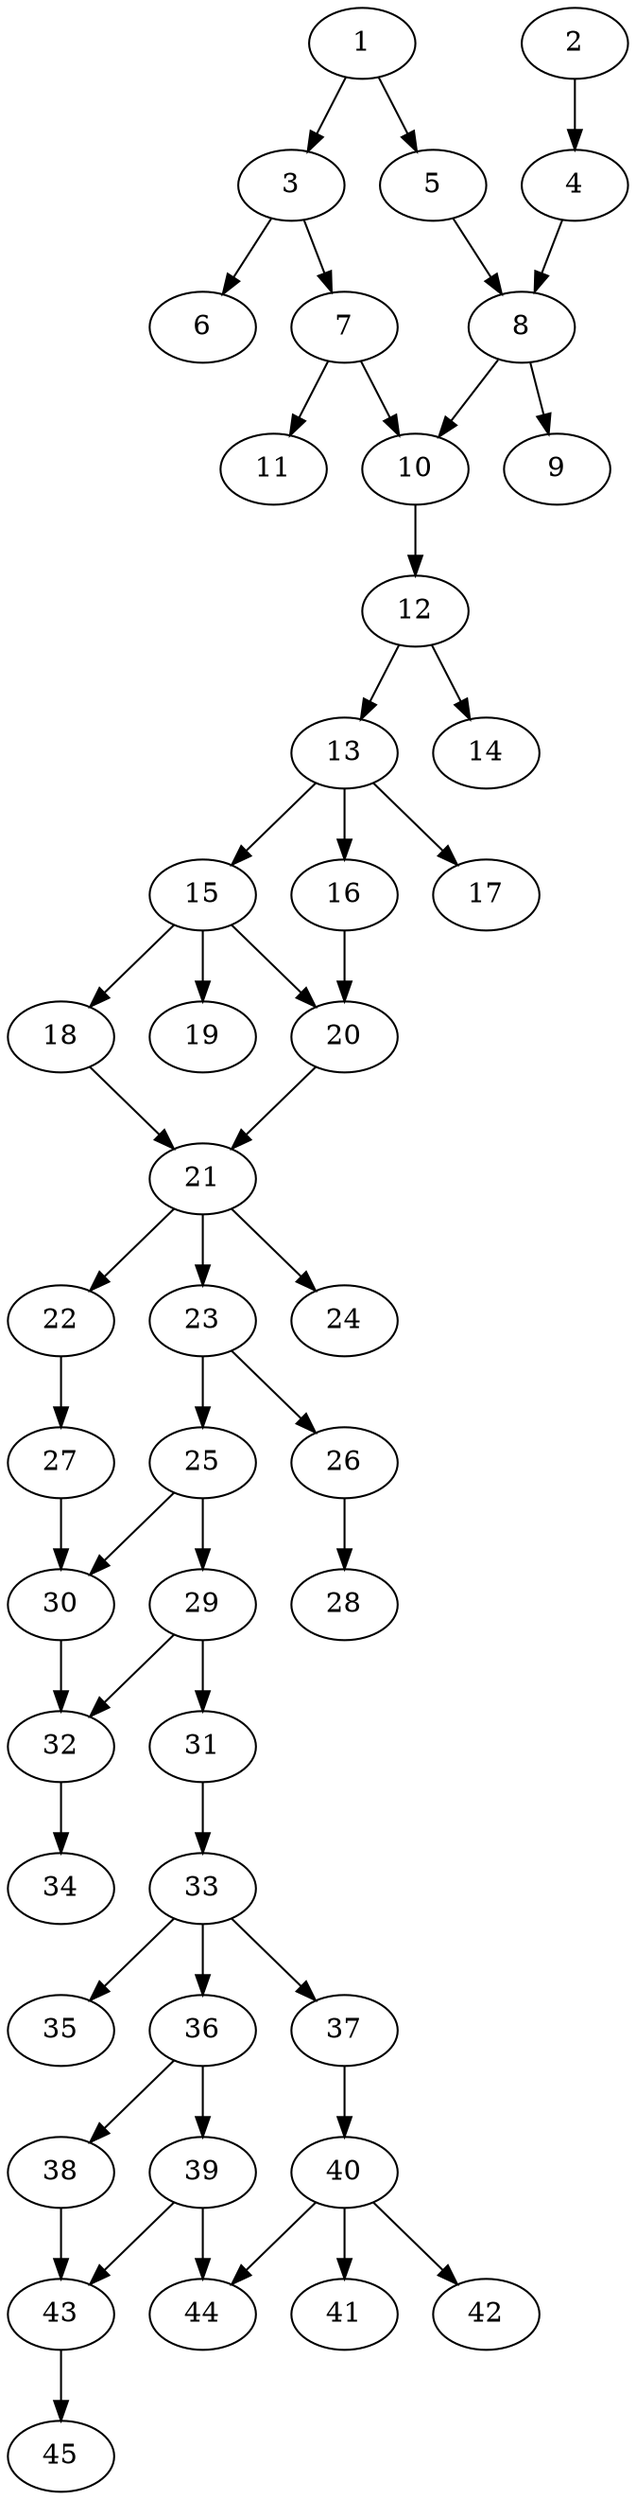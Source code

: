 // DAG automatically generated by daggen at Thu Oct  3 14:07:25 2019
// ./daggen --dot -n 45 --ccr 0.3 --fat 0.3 --regular 0.5 --density 0.5 --mindata 5242880 --maxdata 52428800 
digraph G {
  1 [size="100642133", alpha="0.10", expect_size="30192640"] 
  1 -> 3 [size ="30192640"]
  1 -> 5 [size ="30192640"]
  2 [size="95945387", alpha="0.07", expect_size="28783616"] 
  2 -> 4 [size ="28783616"]
  3 [size="108066133", alpha="0.05", expect_size="32419840"] 
  3 -> 6 [size ="32419840"]
  3 -> 7 [size ="32419840"]
  4 [size="73379840", alpha="0.03", expect_size="22013952"] 
  4 -> 8 [size ="22013952"]
  5 [size="143281493", alpha="0.17", expect_size="42984448"] 
  5 -> 8 [size ="42984448"]
  6 [size="116275200", alpha="0.18", expect_size="34882560"] 
  7 [size="25832107", alpha="0.13", expect_size="7749632"] 
  7 -> 10 [size ="7749632"]
  7 -> 11 [size ="7749632"]
  8 [size="32836267", alpha="0.10", expect_size="9850880"] 
  8 -> 9 [size ="9850880"]
  8 -> 10 [size ="9850880"]
  9 [size="121139200", alpha="0.16", expect_size="36341760"] 
  10 [size="43915947", alpha="0.16", expect_size="13174784"] 
  10 -> 12 [size ="13174784"]
  11 [size="147531093", alpha="0.05", expect_size="44259328"] 
  12 [size="70150827", alpha="0.06", expect_size="21045248"] 
  12 -> 13 [size ="21045248"]
  12 -> 14 [size ="21045248"]
  13 [size="128153600", alpha="0.12", expect_size="38446080"] 
  13 -> 15 [size ="38446080"]
  13 -> 16 [size ="38446080"]
  13 -> 17 [size ="38446080"]
  14 [size="170731520", alpha="0.18", expect_size="51219456"] 
  15 [size="33925120", alpha="0.08", expect_size="10177536"] 
  15 -> 18 [size ="10177536"]
  15 -> 19 [size ="10177536"]
  15 -> 20 [size ="10177536"]
  16 [size="165908480", alpha="0.08", expect_size="49772544"] 
  16 -> 20 [size ="49772544"]
  17 [size="153757013", alpha="0.04", expect_size="46127104"] 
  18 [size="100167680", alpha="0.13", expect_size="30050304"] 
  18 -> 21 [size ="30050304"]
  19 [size="19490133", alpha="0.06", expect_size="5847040"] 
  20 [size="145858560", alpha="0.12", expect_size="43757568"] 
  20 -> 21 [size ="43757568"]
  21 [size="113486507", alpha="0.09", expect_size="34045952"] 
  21 -> 22 [size ="34045952"]
  21 -> 23 [size ="34045952"]
  21 -> 24 [size ="34045952"]
  22 [size="156426240", alpha="0.16", expect_size="46927872"] 
  22 -> 27 [size ="46927872"]
  23 [size="45168640", alpha="0.14", expect_size="13550592"] 
  23 -> 25 [size ="13550592"]
  23 -> 26 [size ="13550592"]
  24 [size="141950293", alpha="0.20", expect_size="42585088"] 
  25 [size="129252693", alpha="0.01", expect_size="38775808"] 
  25 -> 29 [size ="38775808"]
  25 -> 30 [size ="38775808"]
  26 [size="35423573", alpha="0.15", expect_size="10627072"] 
  26 -> 28 [size ="10627072"]
  27 [size="101307733", alpha="0.10", expect_size="30392320"] 
  27 -> 30 [size ="30392320"]
  28 [size="132358827", alpha="0.07", expect_size="39707648"] 
  29 [size="77100373", alpha="0.17", expect_size="23130112"] 
  29 -> 31 [size ="23130112"]
  29 -> 32 [size ="23130112"]
  30 [size="122166613", alpha="0.11", expect_size="36649984"] 
  30 -> 32 [size ="36649984"]
  31 [size="59374933", alpha="0.01", expect_size="17812480"] 
  31 -> 33 [size ="17812480"]
  32 [size="129181013", alpha="0.18", expect_size="38754304"] 
  32 -> 34 [size ="38754304"]
  33 [size="95484587", alpha="0.09", expect_size="28645376"] 
  33 -> 35 [size ="28645376"]
  33 -> 36 [size ="28645376"]
  33 -> 37 [size ="28645376"]
  34 [size="48875520", alpha="0.19", expect_size="14662656"] 
  35 [size="45257387", alpha="0.12", expect_size="13577216"] 
  36 [size="53152427", alpha="0.03", expect_size="15945728"] 
  36 -> 38 [size ="15945728"]
  36 -> 39 [size ="15945728"]
  37 [size="171356160", alpha="0.12", expect_size="51406848"] 
  37 -> 40 [size ="51406848"]
  38 [size="93658453", alpha="0.11", expect_size="28097536"] 
  38 -> 43 [size ="28097536"]
  39 [size="149988693", alpha="0.10", expect_size="44996608"] 
  39 -> 43 [size ="44996608"]
  39 -> 44 [size ="44996608"]
  40 [size="129437013", alpha="0.06", expect_size="38831104"] 
  40 -> 41 [size ="38831104"]
  40 -> 42 [size ="38831104"]
  40 -> 44 [size ="38831104"]
  41 [size="58449920", alpha="0.14", expect_size="17534976"] 
  42 [size="67082240", alpha="0.20", expect_size="20124672"] 
  43 [size="50722133", alpha="0.09", expect_size="15216640"] 
  43 -> 45 [size ="15216640"]
  44 [size="120046933", alpha="0.14", expect_size="36014080"] 
  45 [size="113739093", alpha="0.13", expect_size="34121728"] 
}
